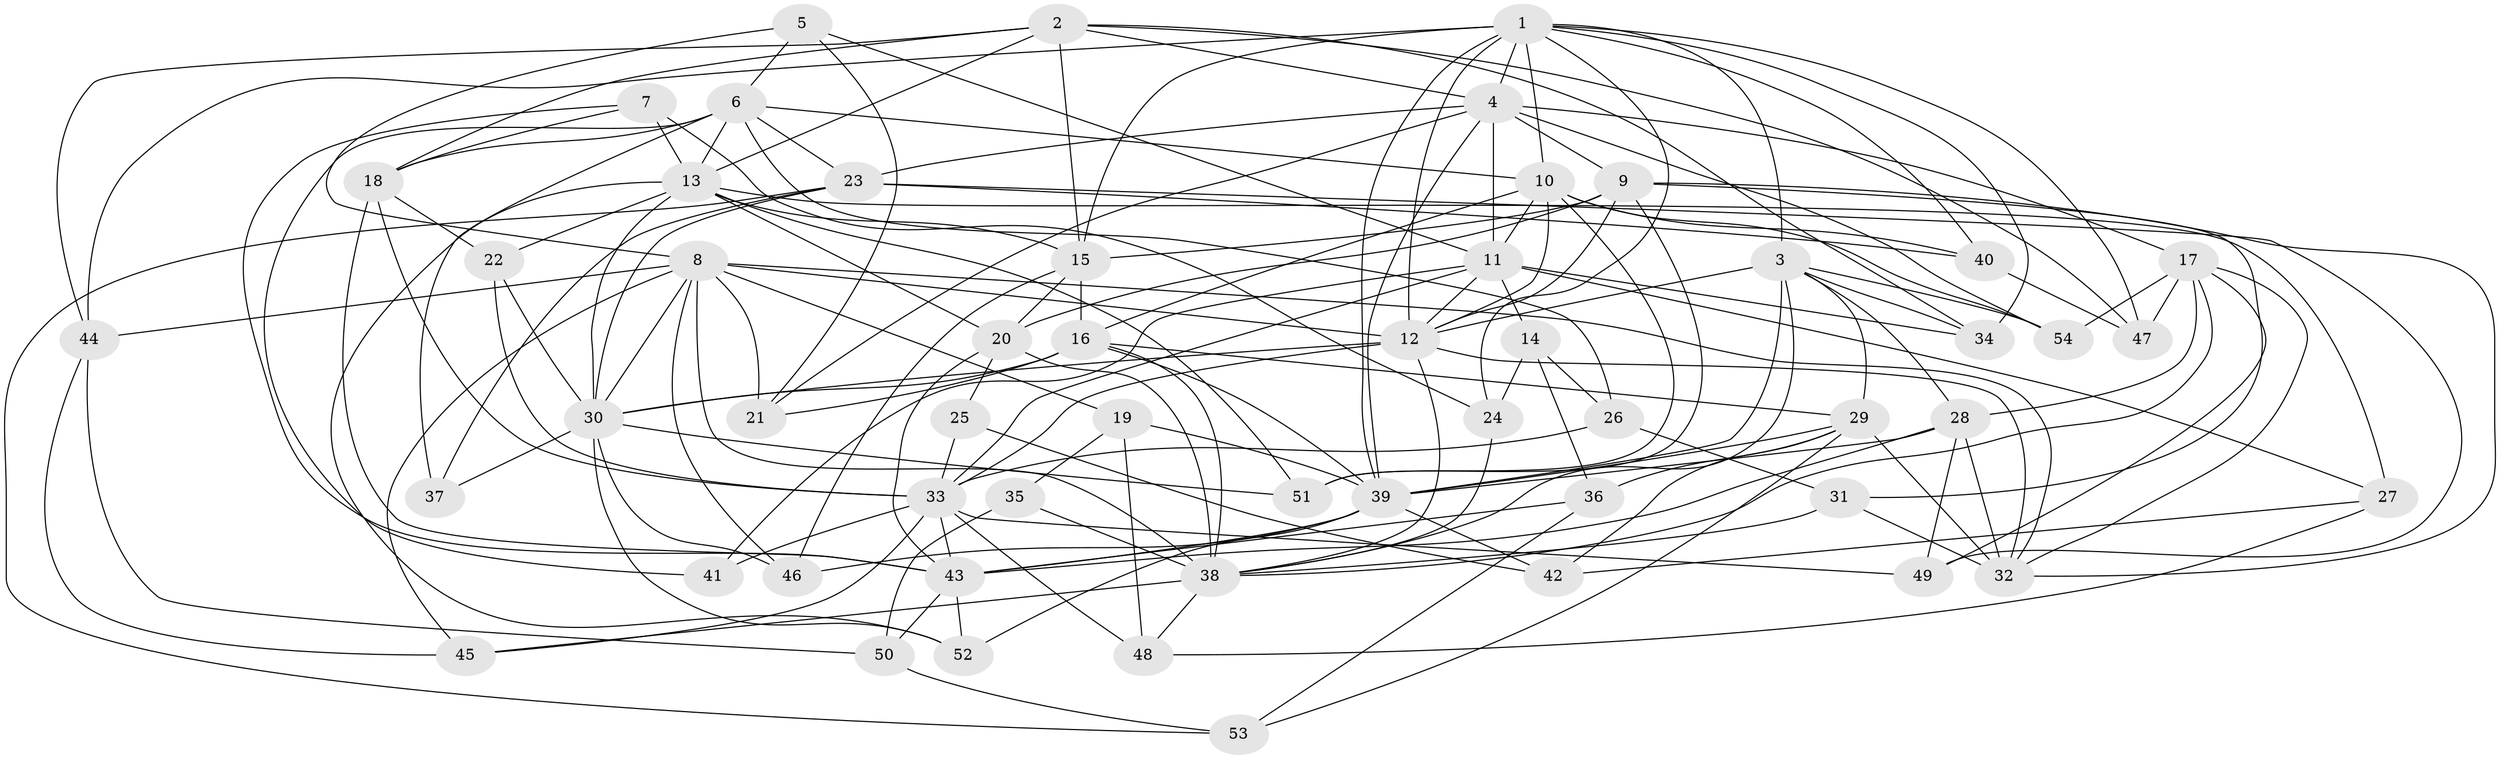 // original degree distribution, {4: 1.0}
// Generated by graph-tools (version 1.1) at 2025/53/03/04/25 22:53:38]
// undirected, 54 vertices, 161 edges
graph export_dot {
  node [color=gray90,style=filled];
  1;
  2;
  3;
  4;
  5;
  6;
  7;
  8;
  9;
  10;
  11;
  12;
  13;
  14;
  15;
  16;
  17;
  18;
  19;
  20;
  21;
  22;
  23;
  24;
  25;
  26;
  27;
  28;
  29;
  30;
  31;
  32;
  33;
  34;
  35;
  36;
  37;
  38;
  39;
  40;
  41;
  42;
  43;
  44;
  45;
  46;
  47;
  48;
  49;
  50;
  51;
  52;
  53;
  54;
  1 -- 3 [weight=1.0];
  1 -- 4 [weight=1.0];
  1 -- 10 [weight=1.0];
  1 -- 12 [weight=1.0];
  1 -- 15 [weight=1.0];
  1 -- 24 [weight=1.0];
  1 -- 34 [weight=1.0];
  1 -- 39 [weight=1.0];
  1 -- 40 [weight=1.0];
  1 -- 44 [weight=2.0];
  1 -- 47 [weight=1.0];
  2 -- 4 [weight=1.0];
  2 -- 13 [weight=1.0];
  2 -- 15 [weight=2.0];
  2 -- 18 [weight=1.0];
  2 -- 34 [weight=1.0];
  2 -- 44 [weight=1.0];
  2 -- 47 [weight=1.0];
  3 -- 12 [weight=2.0];
  3 -- 28 [weight=1.0];
  3 -- 29 [weight=1.0];
  3 -- 34 [weight=1.0];
  3 -- 38 [weight=1.0];
  3 -- 39 [weight=2.0];
  3 -- 54 [weight=1.0];
  4 -- 9 [weight=1.0];
  4 -- 11 [weight=1.0];
  4 -- 17 [weight=2.0];
  4 -- 21 [weight=1.0];
  4 -- 23 [weight=1.0];
  4 -- 39 [weight=1.0];
  4 -- 54 [weight=1.0];
  5 -- 6 [weight=1.0];
  5 -- 8 [weight=1.0];
  5 -- 11 [weight=1.0];
  5 -- 21 [weight=1.0];
  6 -- 10 [weight=2.0];
  6 -- 13 [weight=1.0];
  6 -- 18 [weight=2.0];
  6 -- 23 [weight=2.0];
  6 -- 26 [weight=1.0];
  6 -- 37 [weight=2.0];
  6 -- 41 [weight=1.0];
  7 -- 13 [weight=1.0];
  7 -- 18 [weight=1.0];
  7 -- 24 [weight=1.0];
  7 -- 43 [weight=1.0];
  8 -- 12 [weight=1.0];
  8 -- 19 [weight=1.0];
  8 -- 21 [weight=1.0];
  8 -- 30 [weight=1.0];
  8 -- 32 [weight=1.0];
  8 -- 38 [weight=1.0];
  8 -- 44 [weight=3.0];
  8 -- 45 [weight=1.0];
  8 -- 46 [weight=1.0];
  9 -- 12 [weight=1.0];
  9 -- 15 [weight=2.0];
  9 -- 20 [weight=1.0];
  9 -- 31 [weight=1.0];
  9 -- 32 [weight=1.0];
  9 -- 51 [weight=1.0];
  10 -- 11 [weight=1.0];
  10 -- 12 [weight=1.0];
  10 -- 16 [weight=2.0];
  10 -- 40 [weight=1.0];
  10 -- 51 [weight=1.0];
  10 -- 54 [weight=1.0];
  11 -- 12 [weight=1.0];
  11 -- 14 [weight=1.0];
  11 -- 27 [weight=1.0];
  11 -- 33 [weight=1.0];
  11 -- 34 [weight=1.0];
  11 -- 41 [weight=2.0];
  12 -- 30 [weight=1.0];
  12 -- 32 [weight=2.0];
  12 -- 33 [weight=1.0];
  12 -- 38 [weight=1.0];
  13 -- 15 [weight=2.0];
  13 -- 20 [weight=2.0];
  13 -- 22 [weight=1.0];
  13 -- 27 [weight=1.0];
  13 -- 30 [weight=1.0];
  13 -- 51 [weight=1.0];
  13 -- 52 [weight=1.0];
  14 -- 24 [weight=1.0];
  14 -- 26 [weight=1.0];
  14 -- 36 [weight=1.0];
  15 -- 16 [weight=2.0];
  15 -- 20 [weight=2.0];
  15 -- 46 [weight=1.0];
  16 -- 21 [weight=1.0];
  16 -- 29 [weight=2.0];
  16 -- 30 [weight=1.0];
  16 -- 38 [weight=1.0];
  16 -- 39 [weight=1.0];
  17 -- 28 [weight=1.0];
  17 -- 32 [weight=1.0];
  17 -- 38 [weight=1.0];
  17 -- 47 [weight=3.0];
  17 -- 49 [weight=1.0];
  17 -- 54 [weight=1.0];
  18 -- 22 [weight=1.0];
  18 -- 33 [weight=1.0];
  18 -- 43 [weight=2.0];
  19 -- 35 [weight=1.0];
  19 -- 39 [weight=1.0];
  19 -- 48 [weight=1.0];
  20 -- 25 [weight=1.0];
  20 -- 38 [weight=1.0];
  20 -- 43 [weight=1.0];
  22 -- 30 [weight=1.0];
  22 -- 33 [weight=1.0];
  23 -- 30 [weight=1.0];
  23 -- 37 [weight=1.0];
  23 -- 40 [weight=1.0];
  23 -- 49 [weight=1.0];
  23 -- 53 [weight=1.0];
  24 -- 38 [weight=1.0];
  25 -- 33 [weight=2.0];
  25 -- 42 [weight=1.0];
  26 -- 31 [weight=1.0];
  26 -- 33 [weight=1.0];
  27 -- 42 [weight=1.0];
  27 -- 48 [weight=1.0];
  28 -- 32 [weight=3.0];
  28 -- 39 [weight=1.0];
  28 -- 43 [weight=1.0];
  28 -- 49 [weight=1.0];
  29 -- 32 [weight=1.0];
  29 -- 36 [weight=1.0];
  29 -- 39 [weight=1.0];
  29 -- 42 [weight=1.0];
  29 -- 53 [weight=1.0];
  30 -- 37 [weight=1.0];
  30 -- 46 [weight=1.0];
  30 -- 51 [weight=1.0];
  30 -- 52 [weight=1.0];
  31 -- 32 [weight=1.0];
  31 -- 38 [weight=1.0];
  33 -- 41 [weight=1.0];
  33 -- 43 [weight=1.0];
  33 -- 45 [weight=1.0];
  33 -- 48 [weight=1.0];
  33 -- 49 [weight=1.0];
  35 -- 38 [weight=2.0];
  35 -- 50 [weight=1.0];
  36 -- 43 [weight=1.0];
  36 -- 53 [weight=1.0];
  38 -- 45 [weight=1.0];
  38 -- 48 [weight=1.0];
  39 -- 42 [weight=1.0];
  39 -- 43 [weight=1.0];
  39 -- 46 [weight=1.0];
  39 -- 52 [weight=1.0];
  40 -- 47 [weight=1.0];
  43 -- 50 [weight=1.0];
  43 -- 52 [weight=1.0];
  44 -- 45 [weight=1.0];
  44 -- 50 [weight=1.0];
  50 -- 53 [weight=1.0];
}
